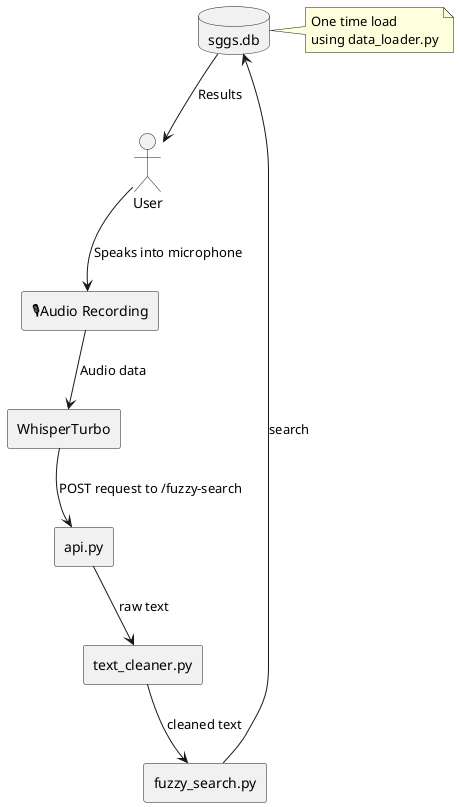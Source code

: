 @startuml architecture
!define RECTANGLE class

actor User as U
database "sggs.db" as DB
rectangle "🎙️Audio Recording" as AudioRec
rectangle "WhisperTurbo" as WhisperTurbo
rectangle "api.py" as API
rectangle "text_cleaner.py" as TextCleaner
rectangle "fuzzy_search.py" as FuzzyEngine

' User interaction flow
U --> AudioRec : Speaks into microphone
AudioRec --> WhisperTurbo : Audio data
WhisperTurbo --> API : POST request to /fuzzy-search
API --> TextCleaner: raw text
TextCleaner --> FuzzyEngine : cleaned text
FuzzyEngine --> DB : search
DB --> U : Results

note right of DB
  One time load 
  using data_loader.py
end note

' note right of TextCleaner
'   Normalizes text for
'   better matching
' end note